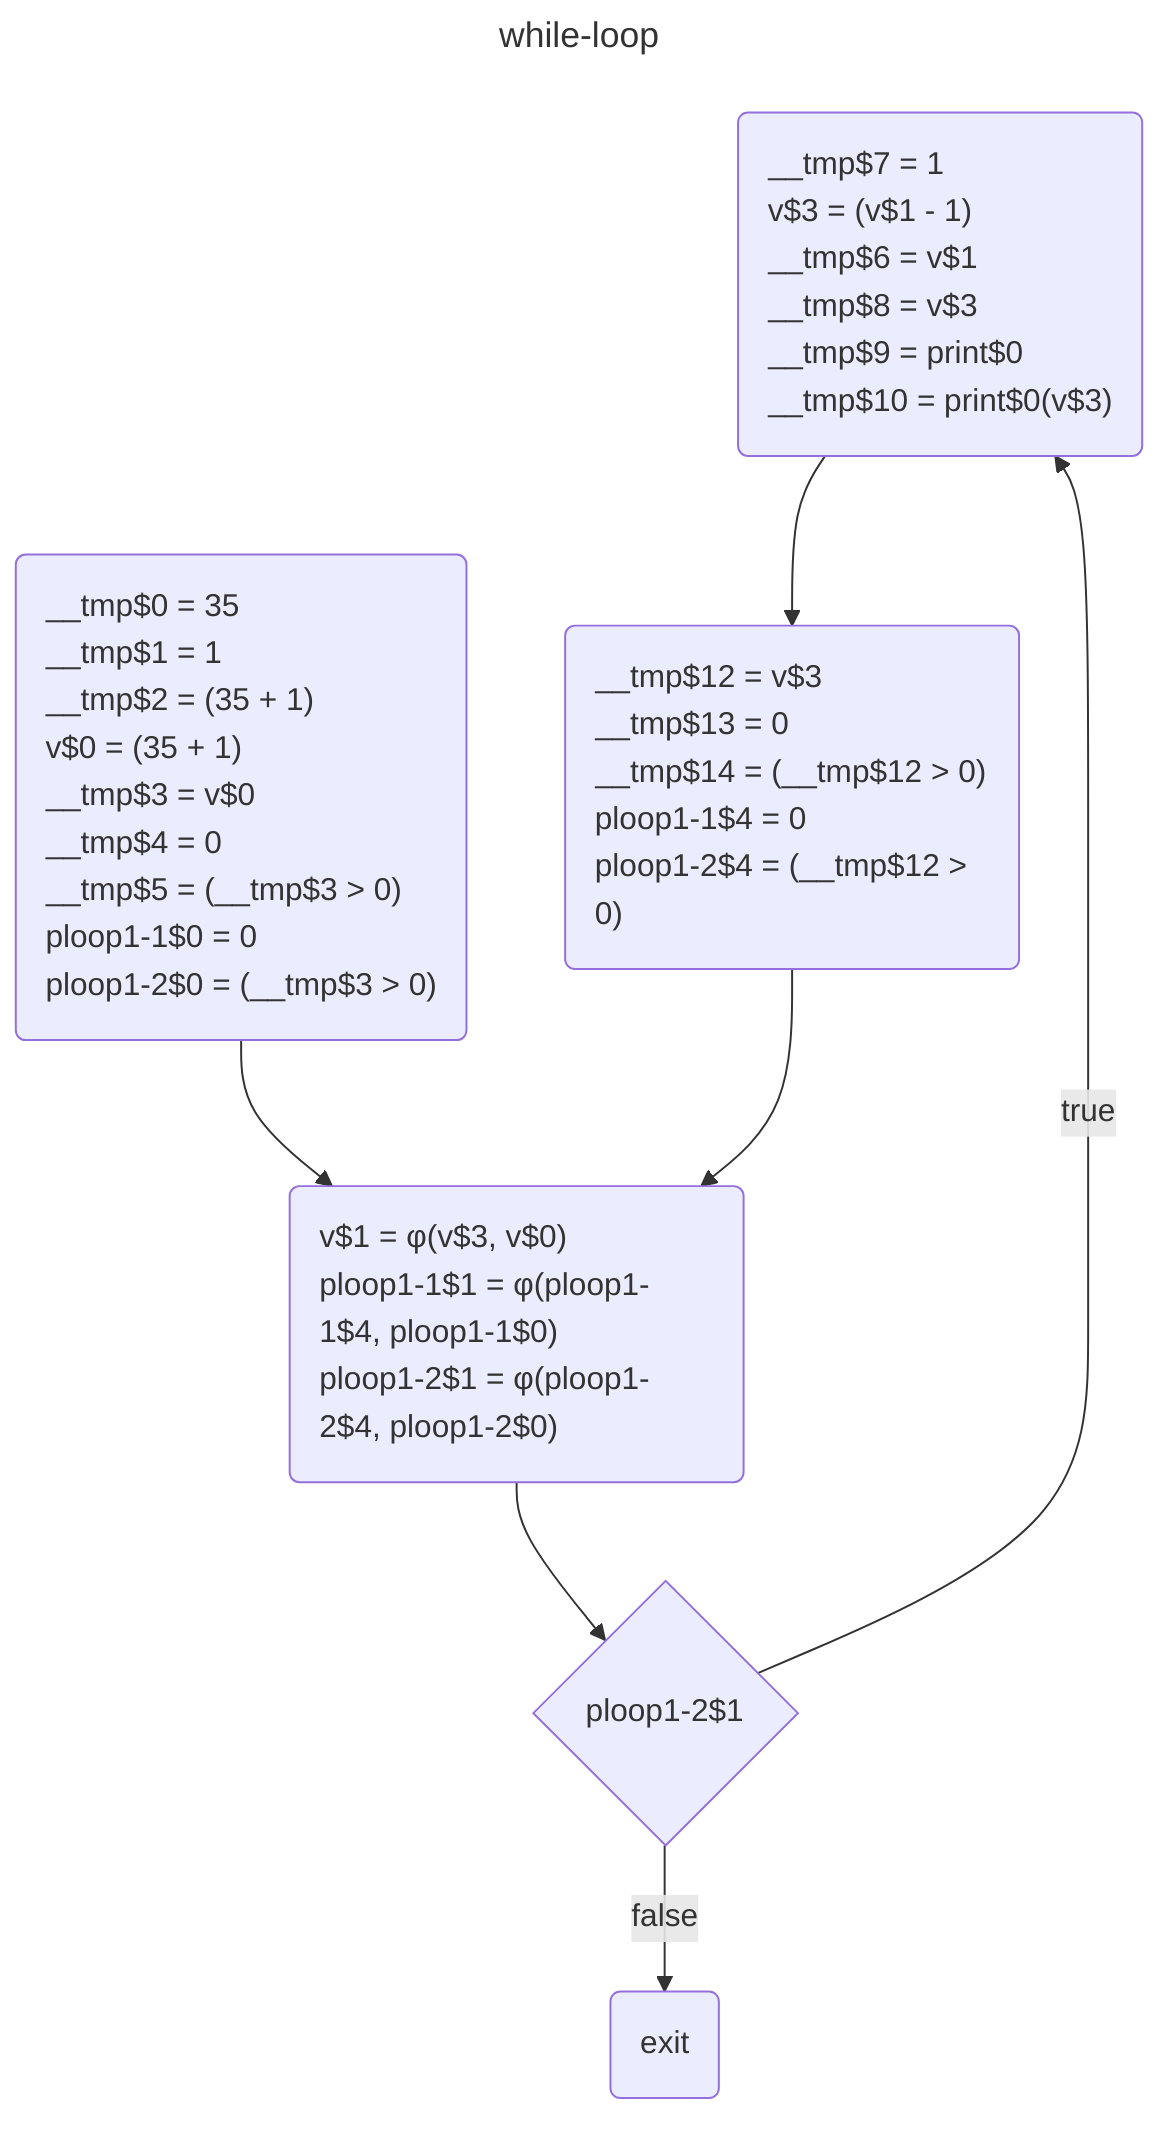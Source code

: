 ---
title: while-loop
---
flowchart TD
	while_body$21("__tmp$7 = 1<br>v$3 = (v$1 - 1)<br>__tmp$6 = v$1<br>__tmp$8 = v$3<br>__tmp$9 = print$0<br>__tmp$10 = print$0(v$3)"):::defstyle
	null$22("__tmp$12 = v$3<br>__tmp$13 = 0<br>__tmp$14 = (__tmp$12 > 0)<br>ploop1-1$4 = 0<br>ploop1-2$4 = (__tmp$12 > 0)"):::defstyle
	while_exit$23("exit"):::defstyle
	while_start$19("v$1 = φ(v$3, v$0)<br>ploop1-1$1 = φ(ploop1-1$4, ploop1-1$0)<br>ploop1-2$1 = φ(ploop1-2$4, ploop1-2$0)"):::defstyle
	cond$20{"ploop1-2$1"}:::defstyle
	entry$18("__tmp$0 = 35<br>__tmp$1 = 1<br>__tmp$2 = (35 + 1)<br>v$0 = (35 + 1)<br>__tmp$3 = v$0<br>__tmp$4 = 0<br>__tmp$5 = (__tmp$3 > 0)<br>ploop1-1$0 = 0<br>ploop1-2$0 = (__tmp$3 > 0)"):::defstyle
	entry$18 -->  while_start$19
	cond$20 --> |"true"| while_body$21
	cond$20 --> |"false"| while_exit$23
	null$22 -->  while_start$19
	while_body$21 -->  null$22
	while_start$19 -->  cond$20
classDef defstyle text-align: left;